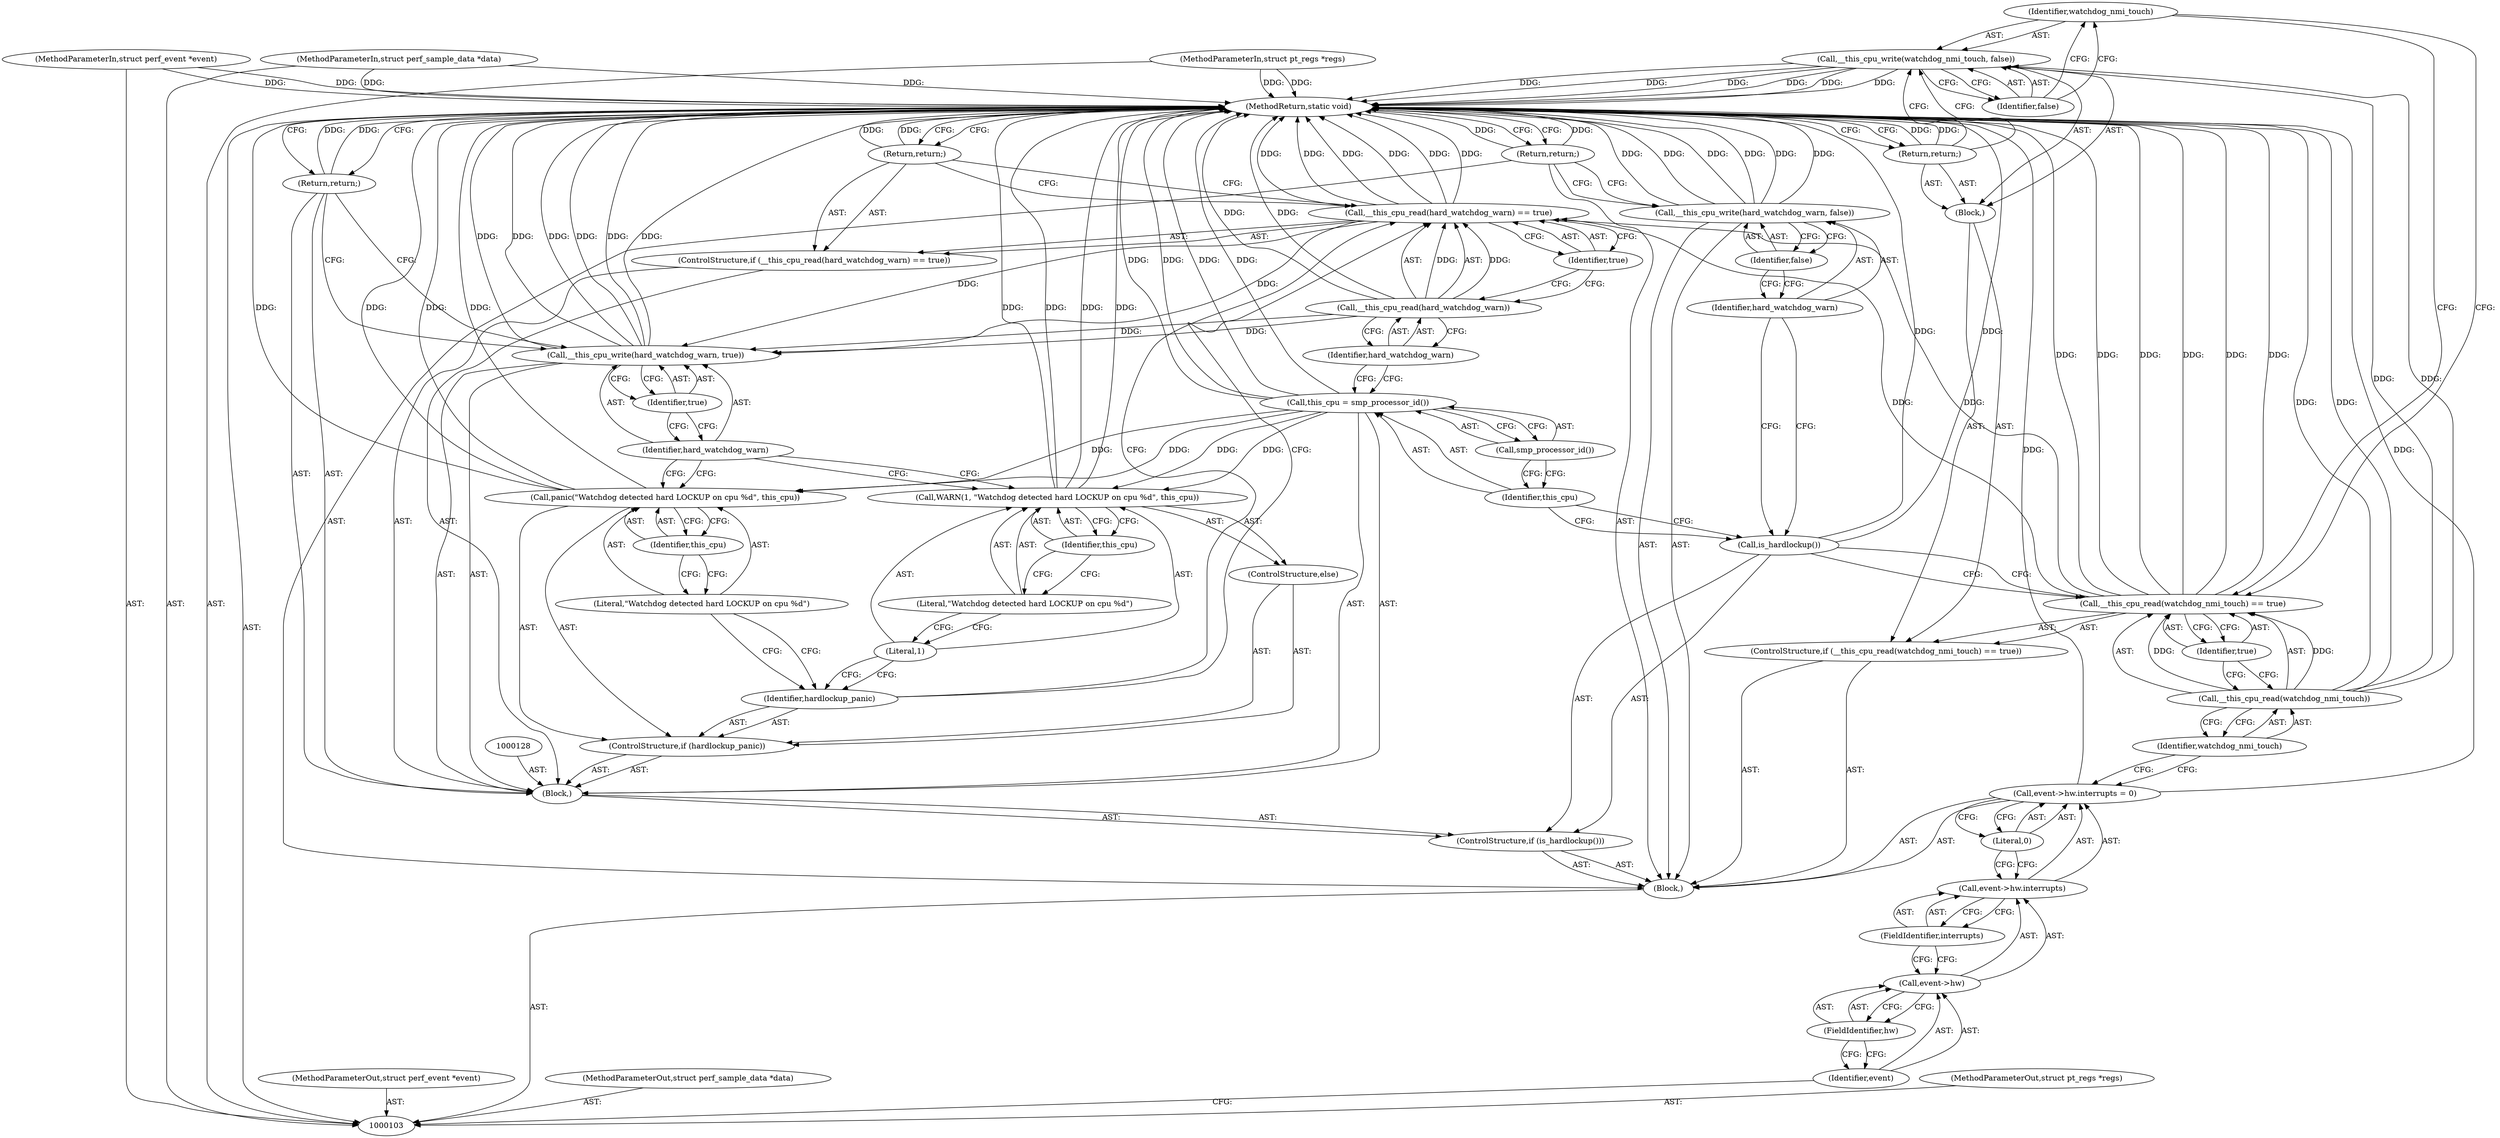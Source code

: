 digraph "0_linux_a8b0ca17b80e92faab46ee7179ba9e99ccb61233_71" {
"1000122" [label="(Identifier,watchdog_nmi_touch)"];
"1000121" [label="(Call,__this_cpu_write(watchdog_nmi_touch, false))"];
"1000123" [label="(Identifier,false)"];
"1000124" [label="(Return,return;)"];
"1000156" [label="(MethodReturn,static void)"];
"1000104" [label="(MethodParameterIn,struct perf_event *event)"];
"1000212" [label="(MethodParameterOut,struct perf_event *event)"];
"1000125" [label="(ControlStructure,if (is_hardlockup()))"];
"1000126" [label="(Call,is_hardlockup())"];
"1000131" [label="(Call,smp_processor_id())"];
"1000127" [label="(Block,)"];
"1000129" [label="(Call,this_cpu = smp_processor_id())"];
"1000130" [label="(Identifier,this_cpu)"];
"1000132" [label="(ControlStructure,if (__this_cpu_read(hard_watchdog_warn) == true))"];
"1000135" [label="(Identifier,hard_watchdog_warn)"];
"1000136" [label="(Identifier,true)"];
"1000133" [label="(Call,__this_cpu_read(hard_watchdog_warn) == true)"];
"1000134" [label="(Call,__this_cpu_read(hard_watchdog_warn))"];
"1000137" [label="(Return,return;)"];
"1000138" [label="(ControlStructure,if (hardlockup_panic))"];
"1000139" [label="(Identifier,hardlockup_panic)"];
"1000140" [label="(Call,panic(\"Watchdog detected hard LOCKUP on cpu %d\", this_cpu))"];
"1000142" [label="(Identifier,this_cpu)"];
"1000141" [label="(Literal,\"Watchdog detected hard LOCKUP on cpu %d\")"];
"1000143" [label="(ControlStructure,else)"];
"1000105" [label="(MethodParameterIn,struct perf_sample_data *data)"];
"1000213" [label="(MethodParameterOut,struct perf_sample_data *data)"];
"1000146" [label="(Literal,\"Watchdog detected hard LOCKUP on cpu %d\")"];
"1000144" [label="(Call,WARN(1, \"Watchdog detected hard LOCKUP on cpu %d\", this_cpu))"];
"1000147" [label="(Identifier,this_cpu)"];
"1000145" [label="(Literal,1)"];
"1000149" [label="(Identifier,hard_watchdog_warn)"];
"1000148" [label="(Call,__this_cpu_write(hard_watchdog_warn, true))"];
"1000150" [label="(Identifier,true)"];
"1000151" [label="(Return,return;)"];
"1000152" [label="(Call,__this_cpu_write(hard_watchdog_warn, false))"];
"1000153" [label="(Identifier,hard_watchdog_warn)"];
"1000154" [label="(Identifier,false)"];
"1000155" [label="(Return,return;)"];
"1000106" [label="(MethodParameterIn,struct pt_regs *regs)"];
"1000214" [label="(MethodParameterOut,struct pt_regs *regs)"];
"1000107" [label="(Block,)"];
"1000108" [label="(Call,event->hw.interrupts = 0)"];
"1000109" [label="(Call,event->hw.interrupts)"];
"1000110" [label="(Call,event->hw)"];
"1000111" [label="(Identifier,event)"];
"1000113" [label="(FieldIdentifier,interrupts)"];
"1000114" [label="(Literal,0)"];
"1000112" [label="(FieldIdentifier,hw)"];
"1000115" [label="(ControlStructure,if (__this_cpu_read(watchdog_nmi_touch) == true))"];
"1000118" [label="(Identifier,watchdog_nmi_touch)"];
"1000119" [label="(Identifier,true)"];
"1000116" [label="(Call,__this_cpu_read(watchdog_nmi_touch) == true)"];
"1000117" [label="(Call,__this_cpu_read(watchdog_nmi_touch))"];
"1000120" [label="(Block,)"];
"1000122" -> "1000121"  [label="AST: "];
"1000122" -> "1000116"  [label="CFG: "];
"1000123" -> "1000122"  [label="CFG: "];
"1000121" -> "1000120"  [label="AST: "];
"1000121" -> "1000123"  [label="CFG: "];
"1000122" -> "1000121"  [label="AST: "];
"1000123" -> "1000121"  [label="AST: "];
"1000124" -> "1000121"  [label="CFG: "];
"1000121" -> "1000156"  [label="DDG: "];
"1000121" -> "1000156"  [label="DDG: "];
"1000121" -> "1000156"  [label="DDG: "];
"1000117" -> "1000121"  [label="DDG: "];
"1000123" -> "1000121"  [label="AST: "];
"1000123" -> "1000122"  [label="CFG: "];
"1000121" -> "1000123"  [label="CFG: "];
"1000124" -> "1000120"  [label="AST: "];
"1000124" -> "1000121"  [label="CFG: "];
"1000156" -> "1000124"  [label="CFG: "];
"1000124" -> "1000156"  [label="DDG: "];
"1000156" -> "1000103"  [label="AST: "];
"1000156" -> "1000124"  [label="CFG: "];
"1000156" -> "1000137"  [label="CFG: "];
"1000156" -> "1000151"  [label="CFG: "];
"1000156" -> "1000155"  [label="CFG: "];
"1000155" -> "1000156"  [label="DDG: "];
"1000124" -> "1000156"  [label="DDG: "];
"1000137" -> "1000156"  [label="DDG: "];
"1000151" -> "1000156"  [label="DDG: "];
"1000116" -> "1000156"  [label="DDG: "];
"1000116" -> "1000156"  [label="DDG: "];
"1000116" -> "1000156"  [label="DDG: "];
"1000140" -> "1000156"  [label="DDG: "];
"1000140" -> "1000156"  [label="DDG: "];
"1000104" -> "1000156"  [label="DDG: "];
"1000105" -> "1000156"  [label="DDG: "];
"1000121" -> "1000156"  [label="DDG: "];
"1000121" -> "1000156"  [label="DDG: "];
"1000121" -> "1000156"  [label="DDG: "];
"1000152" -> "1000156"  [label="DDG: "];
"1000152" -> "1000156"  [label="DDG: "];
"1000152" -> "1000156"  [label="DDG: "];
"1000117" -> "1000156"  [label="DDG: "];
"1000133" -> "1000156"  [label="DDG: "];
"1000133" -> "1000156"  [label="DDG: "];
"1000133" -> "1000156"  [label="DDG: "];
"1000134" -> "1000156"  [label="DDG: "];
"1000148" -> "1000156"  [label="DDG: "];
"1000148" -> "1000156"  [label="DDG: "];
"1000148" -> "1000156"  [label="DDG: "];
"1000129" -> "1000156"  [label="DDG: "];
"1000129" -> "1000156"  [label="DDG: "];
"1000126" -> "1000156"  [label="DDG: "];
"1000144" -> "1000156"  [label="DDG: "];
"1000144" -> "1000156"  [label="DDG: "];
"1000106" -> "1000156"  [label="DDG: "];
"1000108" -> "1000156"  [label="DDG: "];
"1000104" -> "1000103"  [label="AST: "];
"1000104" -> "1000156"  [label="DDG: "];
"1000212" -> "1000103"  [label="AST: "];
"1000125" -> "1000107"  [label="AST: "];
"1000126" -> "1000125"  [label="AST: "];
"1000127" -> "1000125"  [label="AST: "];
"1000126" -> "1000125"  [label="AST: "];
"1000126" -> "1000116"  [label="CFG: "];
"1000130" -> "1000126"  [label="CFG: "];
"1000153" -> "1000126"  [label="CFG: "];
"1000126" -> "1000156"  [label="DDG: "];
"1000131" -> "1000129"  [label="AST: "];
"1000131" -> "1000130"  [label="CFG: "];
"1000129" -> "1000131"  [label="CFG: "];
"1000127" -> "1000125"  [label="AST: "];
"1000128" -> "1000127"  [label="AST: "];
"1000129" -> "1000127"  [label="AST: "];
"1000132" -> "1000127"  [label="AST: "];
"1000138" -> "1000127"  [label="AST: "];
"1000148" -> "1000127"  [label="AST: "];
"1000151" -> "1000127"  [label="AST: "];
"1000129" -> "1000127"  [label="AST: "];
"1000129" -> "1000131"  [label="CFG: "];
"1000130" -> "1000129"  [label="AST: "];
"1000131" -> "1000129"  [label="AST: "];
"1000135" -> "1000129"  [label="CFG: "];
"1000129" -> "1000156"  [label="DDG: "];
"1000129" -> "1000156"  [label="DDG: "];
"1000129" -> "1000140"  [label="DDG: "];
"1000129" -> "1000144"  [label="DDG: "];
"1000130" -> "1000129"  [label="AST: "];
"1000130" -> "1000126"  [label="CFG: "];
"1000131" -> "1000130"  [label="CFG: "];
"1000132" -> "1000127"  [label="AST: "];
"1000133" -> "1000132"  [label="AST: "];
"1000137" -> "1000132"  [label="AST: "];
"1000135" -> "1000134"  [label="AST: "];
"1000135" -> "1000129"  [label="CFG: "];
"1000134" -> "1000135"  [label="CFG: "];
"1000136" -> "1000133"  [label="AST: "];
"1000136" -> "1000134"  [label="CFG: "];
"1000133" -> "1000136"  [label="CFG: "];
"1000133" -> "1000132"  [label="AST: "];
"1000133" -> "1000136"  [label="CFG: "];
"1000134" -> "1000133"  [label="AST: "];
"1000136" -> "1000133"  [label="AST: "];
"1000137" -> "1000133"  [label="CFG: "];
"1000139" -> "1000133"  [label="CFG: "];
"1000133" -> "1000156"  [label="DDG: "];
"1000133" -> "1000156"  [label="DDG: "];
"1000133" -> "1000156"  [label="DDG: "];
"1000134" -> "1000133"  [label="DDG: "];
"1000116" -> "1000133"  [label="DDG: "];
"1000133" -> "1000148"  [label="DDG: "];
"1000134" -> "1000133"  [label="AST: "];
"1000134" -> "1000135"  [label="CFG: "];
"1000135" -> "1000134"  [label="AST: "];
"1000136" -> "1000134"  [label="CFG: "];
"1000134" -> "1000156"  [label="DDG: "];
"1000134" -> "1000133"  [label="DDG: "];
"1000134" -> "1000148"  [label="DDG: "];
"1000137" -> "1000132"  [label="AST: "];
"1000137" -> "1000133"  [label="CFG: "];
"1000156" -> "1000137"  [label="CFG: "];
"1000137" -> "1000156"  [label="DDG: "];
"1000138" -> "1000127"  [label="AST: "];
"1000139" -> "1000138"  [label="AST: "];
"1000140" -> "1000138"  [label="AST: "];
"1000143" -> "1000138"  [label="AST: "];
"1000139" -> "1000138"  [label="AST: "];
"1000139" -> "1000133"  [label="CFG: "];
"1000141" -> "1000139"  [label="CFG: "];
"1000145" -> "1000139"  [label="CFG: "];
"1000140" -> "1000138"  [label="AST: "];
"1000140" -> "1000142"  [label="CFG: "];
"1000141" -> "1000140"  [label="AST: "];
"1000142" -> "1000140"  [label="AST: "];
"1000149" -> "1000140"  [label="CFG: "];
"1000140" -> "1000156"  [label="DDG: "];
"1000140" -> "1000156"  [label="DDG: "];
"1000129" -> "1000140"  [label="DDG: "];
"1000142" -> "1000140"  [label="AST: "];
"1000142" -> "1000141"  [label="CFG: "];
"1000140" -> "1000142"  [label="CFG: "];
"1000141" -> "1000140"  [label="AST: "];
"1000141" -> "1000139"  [label="CFG: "];
"1000142" -> "1000141"  [label="CFG: "];
"1000143" -> "1000138"  [label="AST: "];
"1000144" -> "1000143"  [label="AST: "];
"1000105" -> "1000103"  [label="AST: "];
"1000105" -> "1000156"  [label="DDG: "];
"1000213" -> "1000103"  [label="AST: "];
"1000146" -> "1000144"  [label="AST: "];
"1000146" -> "1000145"  [label="CFG: "];
"1000147" -> "1000146"  [label="CFG: "];
"1000144" -> "1000143"  [label="AST: "];
"1000144" -> "1000147"  [label="CFG: "];
"1000145" -> "1000144"  [label="AST: "];
"1000146" -> "1000144"  [label="AST: "];
"1000147" -> "1000144"  [label="AST: "];
"1000149" -> "1000144"  [label="CFG: "];
"1000144" -> "1000156"  [label="DDG: "];
"1000144" -> "1000156"  [label="DDG: "];
"1000129" -> "1000144"  [label="DDG: "];
"1000147" -> "1000144"  [label="AST: "];
"1000147" -> "1000146"  [label="CFG: "];
"1000144" -> "1000147"  [label="CFG: "];
"1000145" -> "1000144"  [label="AST: "];
"1000145" -> "1000139"  [label="CFG: "];
"1000146" -> "1000145"  [label="CFG: "];
"1000149" -> "1000148"  [label="AST: "];
"1000149" -> "1000140"  [label="CFG: "];
"1000149" -> "1000144"  [label="CFG: "];
"1000150" -> "1000149"  [label="CFG: "];
"1000148" -> "1000127"  [label="AST: "];
"1000148" -> "1000150"  [label="CFG: "];
"1000149" -> "1000148"  [label="AST: "];
"1000150" -> "1000148"  [label="AST: "];
"1000151" -> "1000148"  [label="CFG: "];
"1000148" -> "1000156"  [label="DDG: "];
"1000148" -> "1000156"  [label="DDG: "];
"1000148" -> "1000156"  [label="DDG: "];
"1000134" -> "1000148"  [label="DDG: "];
"1000133" -> "1000148"  [label="DDG: "];
"1000150" -> "1000148"  [label="AST: "];
"1000150" -> "1000149"  [label="CFG: "];
"1000148" -> "1000150"  [label="CFG: "];
"1000151" -> "1000127"  [label="AST: "];
"1000151" -> "1000148"  [label="CFG: "];
"1000156" -> "1000151"  [label="CFG: "];
"1000151" -> "1000156"  [label="DDG: "];
"1000152" -> "1000107"  [label="AST: "];
"1000152" -> "1000154"  [label="CFG: "];
"1000153" -> "1000152"  [label="AST: "];
"1000154" -> "1000152"  [label="AST: "];
"1000155" -> "1000152"  [label="CFG: "];
"1000152" -> "1000156"  [label="DDG: "];
"1000152" -> "1000156"  [label="DDG: "];
"1000152" -> "1000156"  [label="DDG: "];
"1000153" -> "1000152"  [label="AST: "];
"1000153" -> "1000126"  [label="CFG: "];
"1000154" -> "1000153"  [label="CFG: "];
"1000154" -> "1000152"  [label="AST: "];
"1000154" -> "1000153"  [label="CFG: "];
"1000152" -> "1000154"  [label="CFG: "];
"1000155" -> "1000107"  [label="AST: "];
"1000155" -> "1000152"  [label="CFG: "];
"1000156" -> "1000155"  [label="CFG: "];
"1000155" -> "1000156"  [label="DDG: "];
"1000106" -> "1000103"  [label="AST: "];
"1000106" -> "1000156"  [label="DDG: "];
"1000214" -> "1000103"  [label="AST: "];
"1000107" -> "1000103"  [label="AST: "];
"1000108" -> "1000107"  [label="AST: "];
"1000115" -> "1000107"  [label="AST: "];
"1000125" -> "1000107"  [label="AST: "];
"1000152" -> "1000107"  [label="AST: "];
"1000155" -> "1000107"  [label="AST: "];
"1000108" -> "1000107"  [label="AST: "];
"1000108" -> "1000114"  [label="CFG: "];
"1000109" -> "1000108"  [label="AST: "];
"1000114" -> "1000108"  [label="AST: "];
"1000118" -> "1000108"  [label="CFG: "];
"1000108" -> "1000156"  [label="DDG: "];
"1000109" -> "1000108"  [label="AST: "];
"1000109" -> "1000113"  [label="CFG: "];
"1000110" -> "1000109"  [label="AST: "];
"1000113" -> "1000109"  [label="AST: "];
"1000114" -> "1000109"  [label="CFG: "];
"1000110" -> "1000109"  [label="AST: "];
"1000110" -> "1000112"  [label="CFG: "];
"1000111" -> "1000110"  [label="AST: "];
"1000112" -> "1000110"  [label="AST: "];
"1000113" -> "1000110"  [label="CFG: "];
"1000111" -> "1000110"  [label="AST: "];
"1000111" -> "1000103"  [label="CFG: "];
"1000112" -> "1000111"  [label="CFG: "];
"1000113" -> "1000109"  [label="AST: "];
"1000113" -> "1000110"  [label="CFG: "];
"1000109" -> "1000113"  [label="CFG: "];
"1000114" -> "1000108"  [label="AST: "];
"1000114" -> "1000109"  [label="CFG: "];
"1000108" -> "1000114"  [label="CFG: "];
"1000112" -> "1000110"  [label="AST: "];
"1000112" -> "1000111"  [label="CFG: "];
"1000110" -> "1000112"  [label="CFG: "];
"1000115" -> "1000107"  [label="AST: "];
"1000116" -> "1000115"  [label="AST: "];
"1000120" -> "1000115"  [label="AST: "];
"1000118" -> "1000117"  [label="AST: "];
"1000118" -> "1000108"  [label="CFG: "];
"1000117" -> "1000118"  [label="CFG: "];
"1000119" -> "1000116"  [label="AST: "];
"1000119" -> "1000117"  [label="CFG: "];
"1000116" -> "1000119"  [label="CFG: "];
"1000116" -> "1000115"  [label="AST: "];
"1000116" -> "1000119"  [label="CFG: "];
"1000117" -> "1000116"  [label="AST: "];
"1000119" -> "1000116"  [label="AST: "];
"1000122" -> "1000116"  [label="CFG: "];
"1000126" -> "1000116"  [label="CFG: "];
"1000116" -> "1000156"  [label="DDG: "];
"1000116" -> "1000156"  [label="DDG: "];
"1000116" -> "1000156"  [label="DDG: "];
"1000117" -> "1000116"  [label="DDG: "];
"1000116" -> "1000133"  [label="DDG: "];
"1000117" -> "1000116"  [label="AST: "];
"1000117" -> "1000118"  [label="CFG: "];
"1000118" -> "1000117"  [label="AST: "];
"1000119" -> "1000117"  [label="CFG: "];
"1000117" -> "1000156"  [label="DDG: "];
"1000117" -> "1000116"  [label="DDG: "];
"1000117" -> "1000121"  [label="DDG: "];
"1000120" -> "1000115"  [label="AST: "];
"1000121" -> "1000120"  [label="AST: "];
"1000124" -> "1000120"  [label="AST: "];
}
